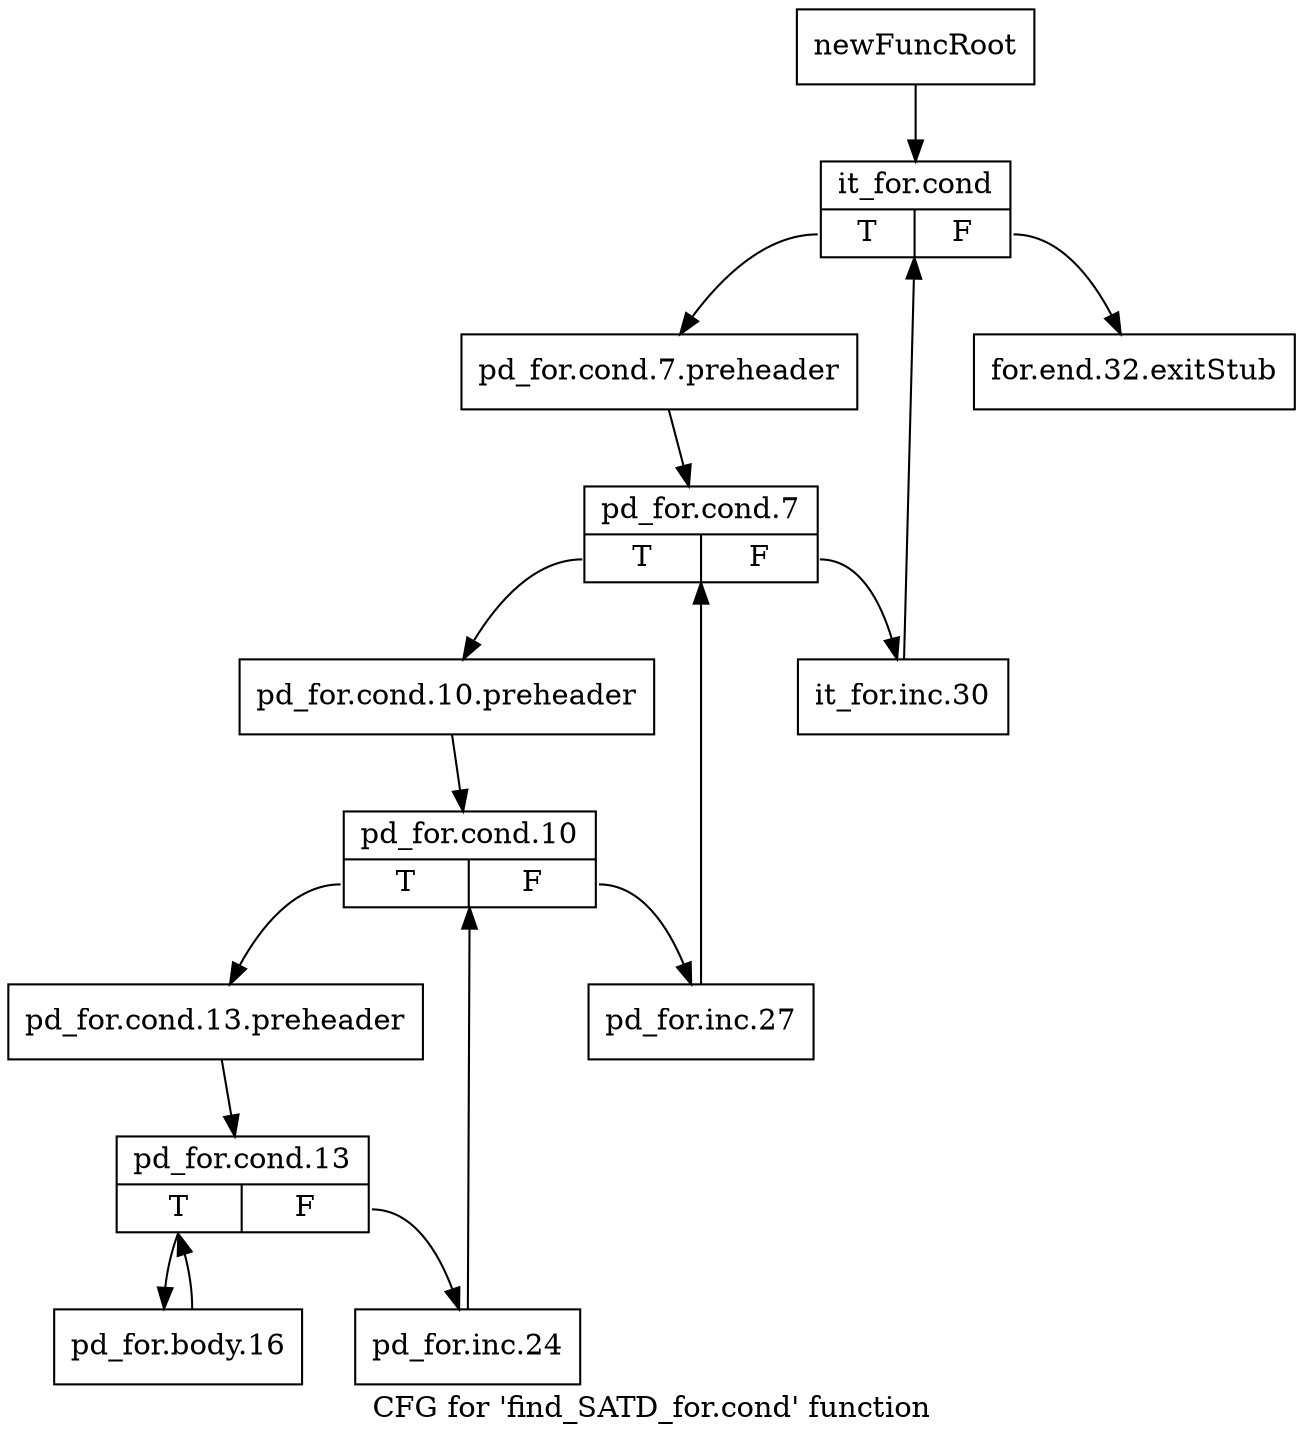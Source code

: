 digraph "CFG for 'find_SATD_for.cond' function" {
	label="CFG for 'find_SATD_for.cond' function";

	Node0x28d7b80 [shape=record,label="{newFuncRoot}"];
	Node0x28d7b80 -> Node0x28d7c20;
	Node0x28d7bd0 [shape=record,label="{for.end.32.exitStub}"];
	Node0x28d7c20 [shape=record,label="{it_for.cond|{<s0>T|<s1>F}}"];
	Node0x28d7c20:s0 -> Node0x28d7c70;
	Node0x28d7c20:s1 -> Node0x28d7bd0;
	Node0x28d7c70 [shape=record,label="{pd_for.cond.7.preheader}"];
	Node0x28d7c70 -> Node0x28d7cc0;
	Node0x28d7cc0 [shape=record,label="{pd_for.cond.7|{<s0>T|<s1>F}}"];
	Node0x28d7cc0:s0 -> Node0x28d7d60;
	Node0x28d7cc0:s1 -> Node0x28d7d10;
	Node0x28d7d10 [shape=record,label="{it_for.inc.30}"];
	Node0x28d7d10 -> Node0x28d7c20;
	Node0x28d7d60 [shape=record,label="{pd_for.cond.10.preheader}"];
	Node0x28d7d60 -> Node0x28d7db0;
	Node0x28d7db0 [shape=record,label="{pd_for.cond.10|{<s0>T|<s1>F}}"];
	Node0x28d7db0:s0 -> Node0x28d7e50;
	Node0x28d7db0:s1 -> Node0x28d7e00;
	Node0x28d7e00 [shape=record,label="{pd_for.inc.27}"];
	Node0x28d7e00 -> Node0x28d7cc0;
	Node0x28d7e50 [shape=record,label="{pd_for.cond.13.preheader}"];
	Node0x28d7e50 -> Node0x28d7ea0;
	Node0x28d7ea0 [shape=record,label="{pd_for.cond.13|{<s0>T|<s1>F}}"];
	Node0x28d7ea0:s0 -> Node0x28d7f40;
	Node0x28d7ea0:s1 -> Node0x28d7ef0;
	Node0x28d7ef0 [shape=record,label="{pd_for.inc.24}"];
	Node0x28d7ef0 -> Node0x28d7db0;
	Node0x28d7f40 [shape=record,label="{pd_for.body.16}"];
	Node0x28d7f40 -> Node0x28d7ea0;
}
